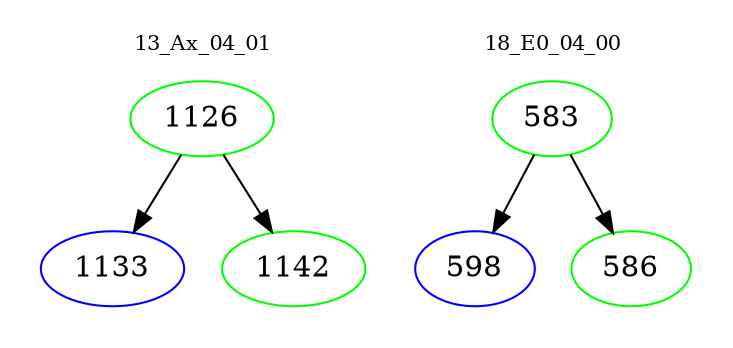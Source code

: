 digraph{
subgraph cluster_0 {
color = white
label = "13_Ax_04_01";
fontsize=10;
T0_1126 [label="1126", color="green"]
T0_1126 -> T0_1133 [color="black"]
T0_1133 [label="1133", color="blue"]
T0_1126 -> T0_1142 [color="black"]
T0_1142 [label="1142", color="green"]
}
subgraph cluster_1 {
color = white
label = "18_E0_04_00";
fontsize=10;
T1_583 [label="583", color="green"]
T1_583 -> T1_598 [color="black"]
T1_598 [label="598", color="blue"]
T1_583 -> T1_586 [color="black"]
T1_586 [label="586", color="green"]
}
}
